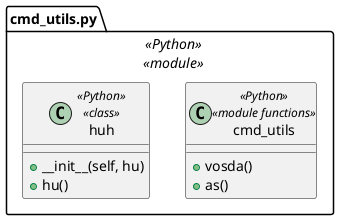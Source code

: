 @startuml

package "cmd_utils.py" as pd <<Python>> <<module>> {

    class cmd_utils <<Python>> <<module functions>>{
    +vosda()
    +as()
    }

    class huh <<Python>> <<class>> {
        +__init__(self, hu)
        +hu()

    }

}



@enduml